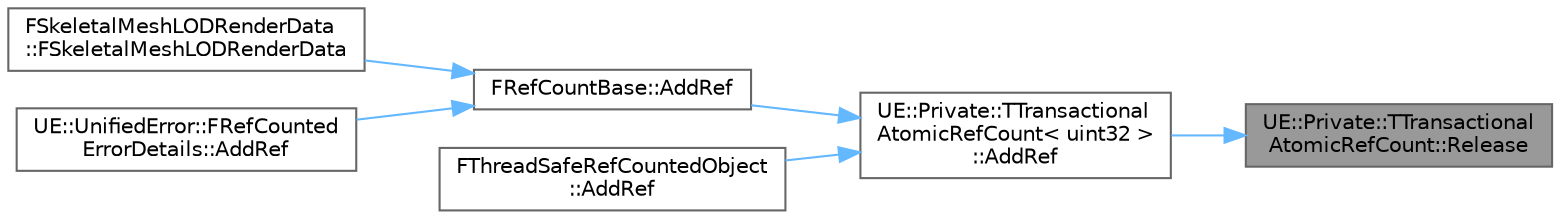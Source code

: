 digraph "UE::Private::TTransactionalAtomicRefCount::Release"
{
 // INTERACTIVE_SVG=YES
 // LATEX_PDF_SIZE
  bgcolor="transparent";
  edge [fontname=Helvetica,fontsize=10,labelfontname=Helvetica,labelfontsize=10];
  node [fontname=Helvetica,fontsize=10,shape=box,height=0.2,width=0.4];
  rankdir="RL";
  Node1 [id="Node000001",label="UE::Private::TTransactional\lAtomicRefCount::Release",height=0.2,width=0.4,color="gray40", fillcolor="grey60", style="filled", fontcolor="black",tooltip=" "];
  Node1 -> Node2 [id="edge1_Node000001_Node000002",dir="back",color="steelblue1",style="solid",tooltip=" "];
  Node2 [id="Node000002",label="UE::Private::TTransactional\lAtomicRefCount\< uint32 \>\l::AddRef",height=0.2,width=0.4,color="grey40", fillcolor="white", style="filled",URL="$d9/dab/classUE_1_1Private_1_1TTransactionalAtomicRefCount.html#a3f1cfb00eeb76d64cd41ca2a0b5187d7",tooltip=" "];
  Node2 -> Node3 [id="edge2_Node000002_Node000003",dir="back",color="steelblue1",style="solid",tooltip=" "];
  Node3 [id="Node000003",label="FRefCountBase::AddRef",height=0.2,width=0.4,color="grey40", fillcolor="white", style="filled",URL="$d8/df6/classFRefCountBase.html#a68718dbb5220ef4b6777a028ea8e1c9c",tooltip=" "];
  Node3 -> Node4 [id="edge3_Node000003_Node000004",dir="back",color="steelblue1",style="solid",tooltip=" "];
  Node4 [id="Node000004",label="FSkeletalMeshLODRenderData\l::FSkeletalMeshLODRenderData",height=0.2,width=0.4,color="grey40", fillcolor="white", style="filled",URL="$dd/d19/classFSkeletalMeshLODRenderData.html#a5371090bdf1a541e7c73d83ae26855fc",tooltip="Constructor (default)"];
  Node3 -> Node5 [id="edge4_Node000003_Node000005",dir="back",color="steelblue1",style="solid",tooltip=" "];
  Node5 [id="Node000005",label="UE::UnifiedError::FRefCounted\lErrorDetails::AddRef",height=0.2,width=0.4,color="grey40", fillcolor="white", style="filled",URL="$dd/dc2/classUE_1_1UnifiedError_1_1FRefCountedErrorDetails.html#a9f0a8a2146d1a5c90eff3022e6a4f125",tooltip=" "];
  Node2 -> Node6 [id="edge5_Node000002_Node000006",dir="back",color="steelblue1",style="solid",tooltip=" "];
  Node6 [id="Node000006",label="FThreadSafeRefCountedObject\l::AddRef",height=0.2,width=0.4,color="grey40", fillcolor="white", style="filled",URL="$de/dec/classFThreadSafeRefCountedObject.html#a8c4d48a6ff57b5d903b2d7306f41f71d",tooltip=" "];
}
